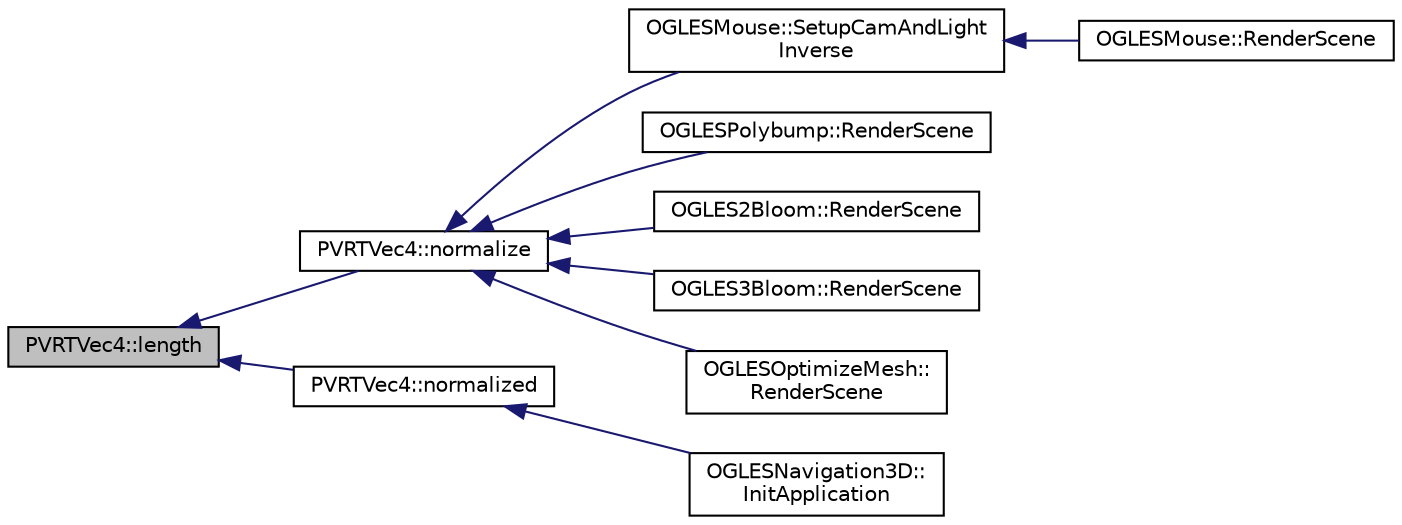 digraph "PVRTVec4::length"
{
  edge [fontname="Helvetica",fontsize="10",labelfontname="Helvetica",labelfontsize="10"];
  node [fontname="Helvetica",fontsize="10",shape=record];
  rankdir="LR";
  Node1 [label="PVRTVec4::length",height=0.2,width=0.4,color="black", fillcolor="grey75", style="filled", fontcolor="black"];
  Node1 -> Node2 [dir="back",color="midnightblue",fontsize="10",style="solid"];
  Node2 [label="PVRTVec4::normalize",height=0.2,width=0.4,color="black", fillcolor="white", style="filled",URL="$struct_p_v_r_t_vec4.html#a06a8ba0a042a2ee52380388d4be0e51b",tooltip="calculates the normalized value of a PVRTVec4 "];
  Node2 -> Node3 [dir="back",color="midnightblue",fontsize="10",style="solid"];
  Node3 [label="OGLESMouse::SetupCamAndLight\lInverse",height=0.2,width=0.4,color="black", fillcolor="white", style="filled",URL="$class_o_g_l_e_s_mouse.html#aa937097d456588ffd1c94f710ce14e20"];
  Node3 -> Node4 [dir="back",color="midnightblue",fontsize="10",style="solid"];
  Node4 [label="OGLESMouse::RenderScene",height=0.2,width=0.4,color="black", fillcolor="white", style="filled",URL="$class_o_g_l_e_s_mouse.html#a5b0de73d18f07db23e661851f150678e"];
  Node2 -> Node5 [dir="back",color="midnightblue",fontsize="10",style="solid"];
  Node5 [label="OGLESPolybump::RenderScene",height=0.2,width=0.4,color="black", fillcolor="white", style="filled",URL="$class_o_g_l_e_s_polybump.html#a938affe0d075417452b4cbb10cdd9061",tooltip="Render the scene. "];
  Node2 -> Node6 [dir="back",color="midnightblue",fontsize="10",style="solid"];
  Node6 [label="OGLES2Bloom::RenderScene",height=0.2,width=0.4,color="black", fillcolor="white", style="filled",URL="$class_o_g_l_e_s2_bloom.html#aae13baa51749f6c6d107264678b3a774"];
  Node2 -> Node7 [dir="back",color="midnightblue",fontsize="10",style="solid"];
  Node7 [label="OGLES3Bloom::RenderScene",height=0.2,width=0.4,color="black", fillcolor="white", style="filled",URL="$class_o_g_l_e_s3_bloom.html#a59f9a13e4b1469773f0462059a008860"];
  Node2 -> Node8 [dir="back",color="midnightblue",fontsize="10",style="solid"];
  Node8 [label="OGLESOptimizeMesh::\lRenderScene",height=0.2,width=0.4,color="black", fillcolor="white", style="filled",URL="$class_o_g_l_e_s_optimize_mesh.html#a6bb2fea42f6b292a9fe132927dd3e104",tooltip="Render the scene. "];
  Node1 -> Node9 [dir="back",color="midnightblue",fontsize="10",style="solid"];
  Node9 [label="PVRTVec4::normalized",height=0.2,width=0.4,color="black", fillcolor="white", style="filled",URL="$struct_p_v_r_t_vec4.html#a8053f7ba7654b0fb2d934dd2624d7b8b",tooltip="returns a normalized vector of the same direction as this vector "];
  Node9 -> Node10 [dir="back",color="midnightblue",fontsize="10",style="solid"];
  Node10 [label="OGLESNavigation3D::\lInitApplication",height=0.2,width=0.4,color="black", fillcolor="white", style="filled",URL="$class_o_g_l_e_s_navigation3_d.html#a7021194693eee5f436a0a7b00b0cf010"];
}
